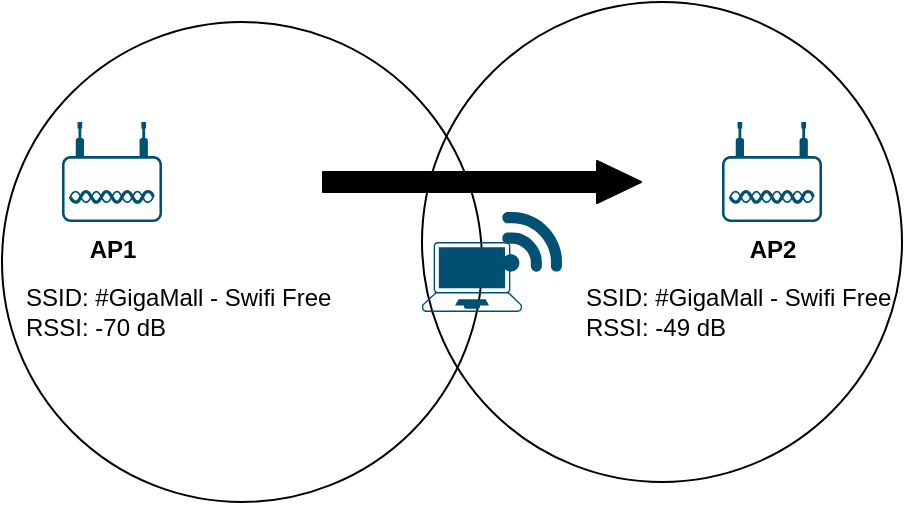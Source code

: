 <mxfile>
    <diagram id="tsK9C4BQexAd3gE8NsKf" name="Page-1">
        <mxGraphModel dx="1585" dy="801" grid="1" gridSize="10" guides="1" tooltips="1" connect="1" arrows="1" fold="1" page="1" pageScale="1" pageWidth="850" pageHeight="1100" math="0" shadow="0">
            <root>
                <mxCell id="0"/>
                <mxCell id="1" parent="0"/>
                <mxCell id="2" value="" style="ellipse;whiteSpace=wrap;html=1;aspect=fixed;fillColor=none;" vertex="1" parent="1">
                    <mxGeometry x="370" y="270" width="240" height="240" as="geometry"/>
                </mxCell>
                <mxCell id="3" value="" style="ellipse;whiteSpace=wrap;html=1;aspect=fixed;fillColor=none;" vertex="1" parent="1">
                    <mxGeometry x="160" y="280" width="240" height="240" as="geometry"/>
                </mxCell>
                <mxCell id="4" value="" style="points=[[0.13,0.02,0],[0.5,0,0],[0.87,0.02,0],[0.885,0.4,0],[0.985,0.985,0],[0.5,1,0],[0.015,0.985,0],[0.115,0.4,0]];verticalLabelPosition=bottom;sketch=0;html=1;verticalAlign=top;aspect=fixed;align=center;pointerEvents=1;shape=mxgraph.cisco19.laptop;fillColor=#005073;strokeColor=none;" vertex="1" parent="1">
                    <mxGeometry x="370" y="390" width="50" height="35" as="geometry"/>
                </mxCell>
                <mxCell id="5" value="" style="shape=flexArrow;endArrow=classic;html=1;fillColor=#000000;endSize=7;startSize=5;endWidth=10;" edge="1" parent="1">
                    <mxGeometry width="50" height="50" relative="1" as="geometry">
                        <mxPoint x="320" y="360" as="sourcePoint"/>
                        <mxPoint x="480" y="360" as="targetPoint"/>
                    </mxGeometry>
                </mxCell>
                <mxCell id="6" value="" style="points=[[0.005,0.09,0],[0.08,0,0],[0.76,0.25,0],[1,0.92,0],[0.91,0.995,0],[0.57,0.995,0],[0.045,0.955,0],[0.005,0.43,0]];verticalLabelPosition=bottom;sketch=0;html=1;verticalAlign=top;aspect=fixed;align=center;pointerEvents=1;shape=mxgraph.cisco19.3g_4g_indicator;fillColor=#005073;strokeColor=none;" vertex="1" parent="1">
                    <mxGeometry x="410" y="375" width="30" height="30" as="geometry"/>
                </mxCell>
                <mxCell id="7" value="AP1" style="points=[[0.03,0.36,0],[0.18,0,0],[0.5,0.34,0],[0.82,0,0],[0.97,0.36,0],[1,0.67,0],[0.975,0.975,0],[0.5,1,0],[0.025,0.975,0],[0,0.67,0]];verticalLabelPosition=bottom;sketch=0;html=1;verticalAlign=top;aspect=fixed;align=center;pointerEvents=1;shape=mxgraph.cisco19.wireless_access_point;fillColor=#005073;strokeColor=none;fontStyle=1" vertex="1" parent="1">
                    <mxGeometry x="190" y="330" width="50" height="50" as="geometry"/>
                </mxCell>
                <mxCell id="8" value="&lt;span style=&quot;&quot;&gt;SSID: #GigaMall - Swifi Free&lt;br&gt;RSSI: -70 dB&lt;br&gt;&lt;/span&gt;" style="text;html=1;strokeColor=none;fillColor=none;align=left;verticalAlign=middle;whiteSpace=wrap;rounded=0;" vertex="1" parent="1">
                    <mxGeometry x="170" y="410" width="160" height="30" as="geometry"/>
                </mxCell>
                <mxCell id="9" value="&lt;span style=&quot;&quot;&gt;SSID: #GigaMall - Swifi Free&lt;br&gt;RSSI: -49 dB&lt;br&gt;&lt;/span&gt;" style="text;html=1;strokeColor=none;fillColor=none;align=left;verticalAlign=middle;whiteSpace=wrap;rounded=0;" vertex="1" parent="1">
                    <mxGeometry x="450" y="410" width="160" height="30" as="geometry"/>
                </mxCell>
                <mxCell id="10" value="AP2" style="points=[[0.03,0.36,0],[0.18,0,0],[0.5,0.34,0],[0.82,0,0],[0.97,0.36,0],[1,0.67,0],[0.975,0.975,0],[0.5,1,0],[0.025,0.975,0],[0,0.67,0]];verticalLabelPosition=bottom;sketch=0;html=1;verticalAlign=top;aspect=fixed;align=center;pointerEvents=1;shape=mxgraph.cisco19.wireless_access_point;fillColor=#005073;strokeColor=none;fontStyle=1" vertex="1" parent="1">
                    <mxGeometry x="520" y="330" width="50" height="50" as="geometry"/>
                </mxCell>
            </root>
        </mxGraphModel>
    </diagram>
</mxfile>